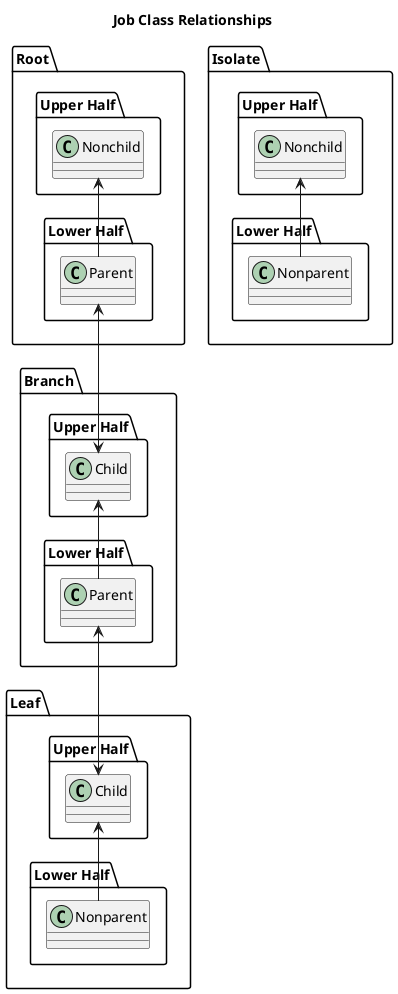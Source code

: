 @startuml
title Job Class Relationships

package Root {
    package "Upper Half" {
        class "Nonchild" as Nonchild_Root
    }
    package "Lower Half" {
        class "Parent" as Parent_Root
    }
    Nonchild_Root <-d- Parent_Root
}

package Branch {
    package "Upper Half" {
        class "Child" as Child_Branch
    }
    package "Lower Half" {
        class "Parent" as Parent_Branch
    }
    Child_Branch <-d- Parent_Branch
}
Parent_Root <--> Child_Branch

package Leaf {
    package "Upper Half" {
        class "Child" as Child_Leaf
    }
    package "Lower Half" {
        class "Nonparent" as Parent_Leaf
    }
    Child_Leaf <-d- Parent_Leaf
}
Parent_Branch <--> Child_Leaf

package Isolate {
    package "Upper Half" {
        class "Nonchild" as Child_Isolate
    }
    package "Lower Half" {
        class "Nonparent" as Parent_Isolate
    }
    Child_Isolate <-d- Parent_Isolate
}
@enduml